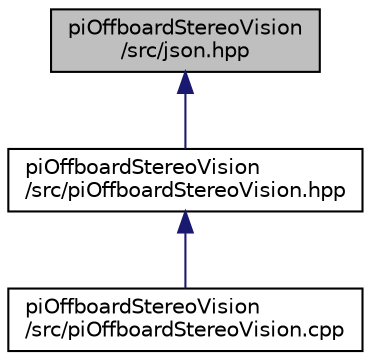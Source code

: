 digraph "piOffboardStereoVision/src/json.hpp"
{
 // LATEX_PDF_SIZE
  edge [fontname="Helvetica",fontsize="10",labelfontname="Helvetica",labelfontsize="10"];
  node [fontname="Helvetica",fontsize="10",shape=record];
  Node1 [label="piOffboardStereoVision\l/src/json.hpp",height=0.2,width=0.4,color="black", fillcolor="grey75", style="filled", fontcolor="black",tooltip=" "];
  Node1 -> Node2 [dir="back",color="midnightblue",fontsize="10",style="solid",fontname="Helvetica"];
  Node2 [label="piOffboardStereoVision\l/src/piOffboardStereoVision.hpp",height=0.2,width=0.4,color="black", fillcolor="white", style="filled",URL="$piOffboardStereoVision_2src_2piOffboardStereoVision_8hpp.html",tooltip=" "];
  Node2 -> Node3 [dir="back",color="midnightblue",fontsize="10",style="solid",fontname="Helvetica"];
  Node3 [label="piOffboardStereoVision\l/src/piOffboardStereoVision.cpp",height=0.2,width=0.4,color="black", fillcolor="white", style="filled",URL="$piOffboardStereoVision_8cpp.html",tooltip=" "];
}
